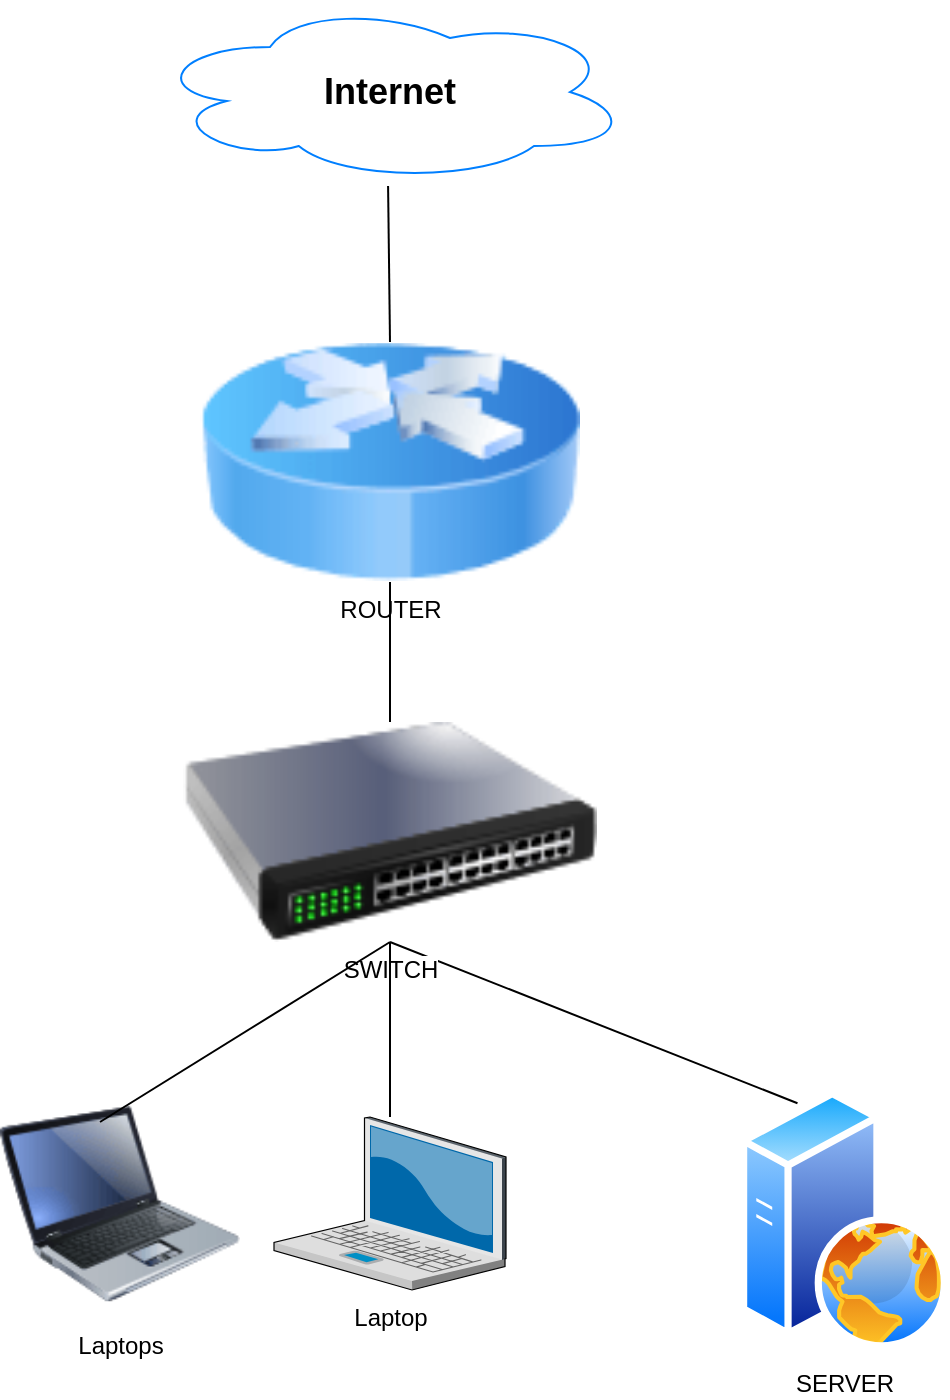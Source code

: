 <mxfile version="22.1.7" type="github">
  <diagram name="Page-1" id="urFtdcGsYVGG-YqFGBWk">
    <mxGraphModel dx="1674" dy="750" grid="1" gridSize="10" guides="1" tooltips="1" connect="1" arrows="1" fold="1" page="1" pageScale="1" pageWidth="850" pageHeight="1100" math="0" shadow="0">
      <root>
        <mxCell id="0" />
        <mxCell id="1" parent="0" />
        <mxCell id="TB4swfC1nqzZELVCUXgH-2" value="&lt;b&gt;&lt;font style=&quot;font-size: 18px;&quot;&gt;Internet&lt;/font&gt;&lt;/b&gt;" style="ellipse;shape=cloud;whiteSpace=wrap;html=1;strokeColor=#007FFF;" vertex="1" parent="1">
          <mxGeometry x="285" y="30" width="240" height="90" as="geometry" />
        </mxCell>
        <mxCell id="TB4swfC1nqzZELVCUXgH-4" value="ROUTER" style="image;html=1;image=img/lib/clip_art/networking/Router_Icon_128x128.png" vertex="1" parent="1">
          <mxGeometry x="310" y="200" width="190" height="120" as="geometry" />
        </mxCell>
        <mxCell id="TB4swfC1nqzZELVCUXgH-6" value="SERVER" style="image;aspect=fixed;perimeter=ellipsePerimeter;html=1;align=center;shadow=0;dashed=0;spacingTop=3;image=img/lib/active_directory/web_server.svg;" vertex="1" parent="1">
          <mxGeometry x="580" y="573.75" width="104" height="130" as="geometry" />
        </mxCell>
        <mxCell id="TB4swfC1nqzZELVCUXgH-8" value="Laptops" style="image;html=1;image=img/lib/clip_art/computers/Laptop_128x128.png" vertex="1" parent="1">
          <mxGeometry x="210" y="573.75" width="120" height="114" as="geometry" />
        </mxCell>
        <mxCell id="TB4swfC1nqzZELVCUXgH-10" value="Laptop" style="verticalLabelPosition=bottom;sketch=0;aspect=fixed;html=1;verticalAlign=top;strokeColor=none;align=center;outlineConnect=0;shape=mxgraph.citrix.laptop_2;" vertex="1" parent="1">
          <mxGeometry x="347" y="587.5" width="116" height="86.5" as="geometry" />
        </mxCell>
        <mxCell id="TB4swfC1nqzZELVCUXgH-12" value="" style="endArrow=none;html=1;rounded=0;exitX=0.5;exitY=0;exitDx=0;exitDy=0;" edge="1" parent="1" source="TB4swfC1nqzZELVCUXgH-5" target="TB4swfC1nqzZELVCUXgH-4">
          <mxGeometry width="50" height="50" relative="1" as="geometry">
            <mxPoint x="400" y="370" as="sourcePoint" />
            <mxPoint x="450" y="360" as="targetPoint" />
          </mxGeometry>
        </mxCell>
        <mxCell id="TB4swfC1nqzZELVCUXgH-16" value="" style="endArrow=none;html=1;rounded=0;entryX=0.5;entryY=1;entryDx=0;entryDy=0;exitX=0.25;exitY=0;exitDx=0;exitDy=0;" edge="1" parent="1" source="TB4swfC1nqzZELVCUXgH-6" target="TB4swfC1nqzZELVCUXgH-5">
          <mxGeometry width="50" height="50" relative="1" as="geometry">
            <mxPoint x="590.003" y="560" as="sourcePoint" />
            <mxPoint x="608.95" y="520" as="targetPoint" />
          </mxGeometry>
        </mxCell>
        <mxCell id="TB4swfC1nqzZELVCUXgH-5" value="SWITCH" style="image;html=1;image=img/lib/clip_art/networking/Switch_128x128.png" vertex="1" parent="1">
          <mxGeometry x="250" y="390" width="310" height="110" as="geometry" />
        </mxCell>
        <mxCell id="TB4swfC1nqzZELVCUXgH-25" value="" style="endArrow=none;html=1;rounded=0;exitX=0.5;exitY=0;exitDx=0;exitDy=0;entryX=0.496;entryY=1.022;entryDx=0;entryDy=0;entryPerimeter=0;" edge="1" parent="1" source="TB4swfC1nqzZELVCUXgH-4" target="TB4swfC1nqzZELVCUXgH-2">
          <mxGeometry width="50" height="50" relative="1" as="geometry">
            <mxPoint x="360" y="170" as="sourcePoint" />
            <mxPoint x="420" y="130" as="targetPoint" />
          </mxGeometry>
        </mxCell>
        <mxCell id="TB4swfC1nqzZELVCUXgH-28" value="" style="endArrow=none;html=1;rounded=0;entryX=0.5;entryY=1;entryDx=0;entryDy=0;" edge="1" parent="1" target="TB4swfC1nqzZELVCUXgH-5">
          <mxGeometry width="50" height="50" relative="1" as="geometry">
            <mxPoint x="260" y="590" as="sourcePoint" />
            <mxPoint x="350" y="520" as="targetPoint" />
          </mxGeometry>
        </mxCell>
        <mxCell id="TB4swfC1nqzZELVCUXgH-29" value="" style="endArrow=none;html=1;rounded=0;entryX=0.5;entryY=1;entryDx=0;entryDy=0;" edge="1" parent="1" source="TB4swfC1nqzZELVCUXgH-10" target="TB4swfC1nqzZELVCUXgH-5">
          <mxGeometry width="50" height="50" relative="1" as="geometry">
            <mxPoint x="370" y="580" as="sourcePoint" />
            <mxPoint x="420" y="530" as="targetPoint" />
          </mxGeometry>
        </mxCell>
      </root>
    </mxGraphModel>
  </diagram>
</mxfile>
